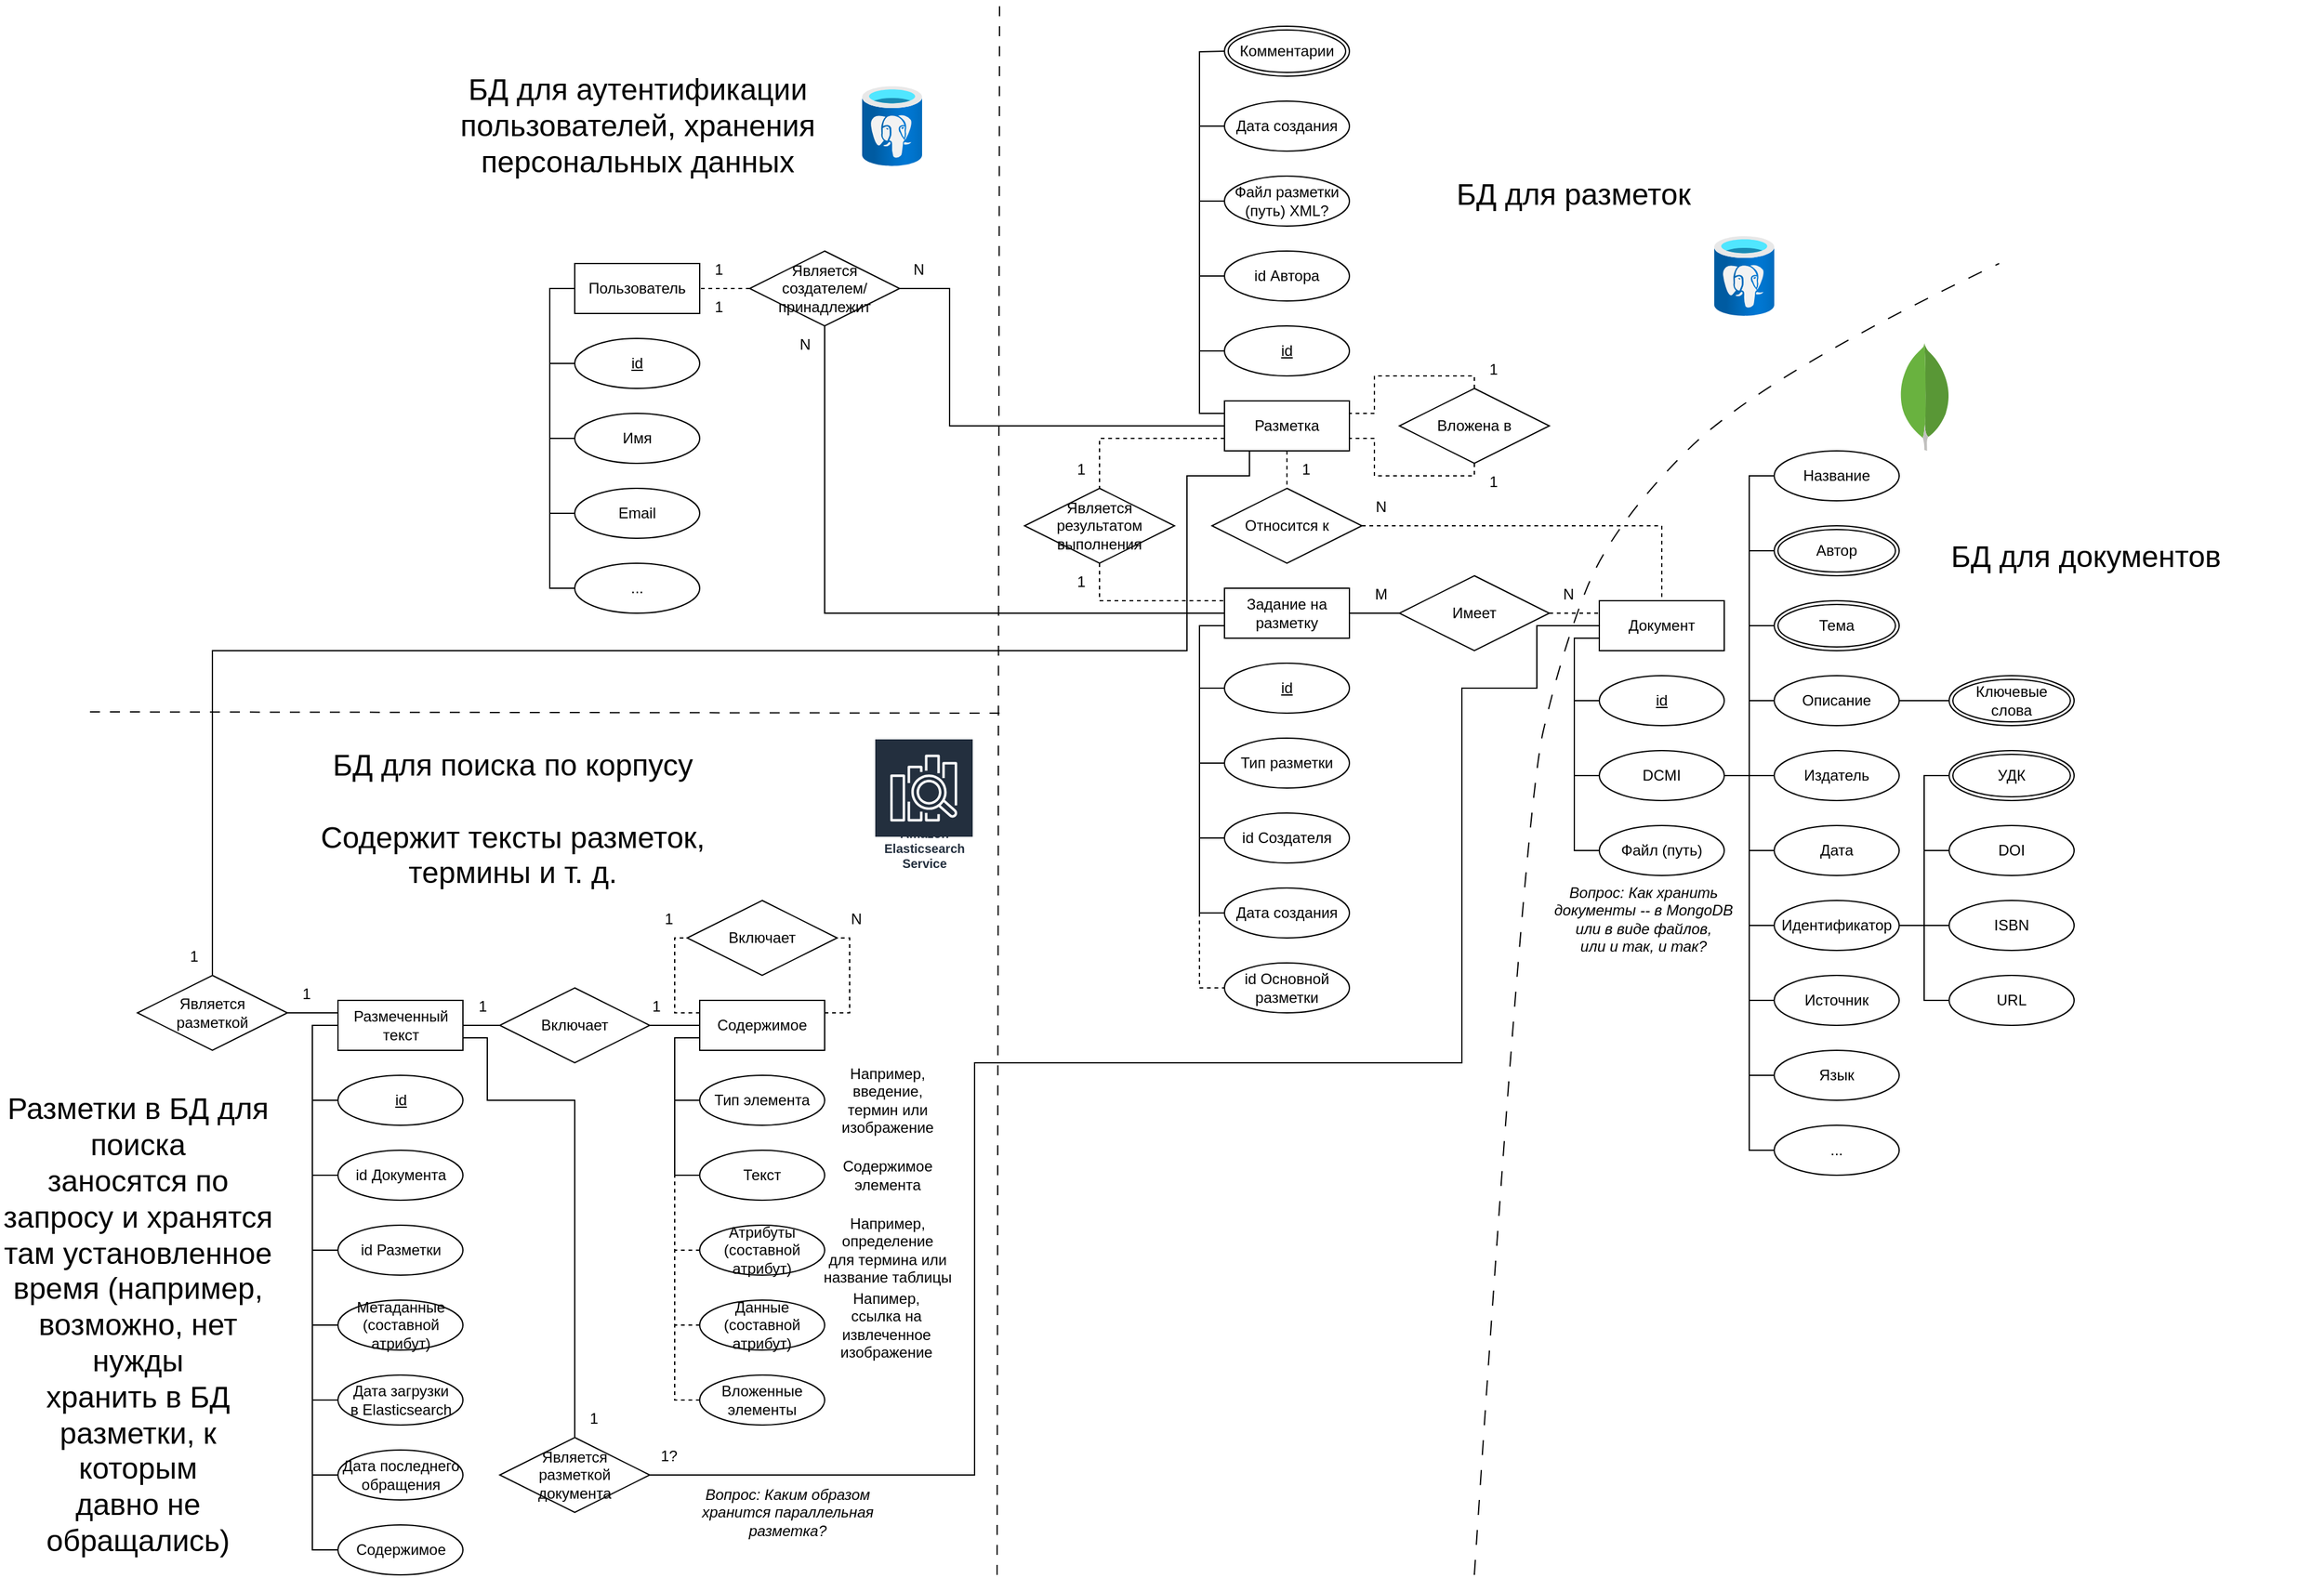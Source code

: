 <mxfile version="22.0.3" type="device">
  <diagram name="Page-1" id="DveqrsWO58GTiLtc1P1X">
    <mxGraphModel dx="3775" dy="1795" grid="1" gridSize="10" guides="1" tooltips="1" connect="1" arrows="1" fold="1" page="0" pageScale="1" pageWidth="850" pageHeight="1100" math="0" shadow="0">
      <root>
        <mxCell id="0" />
        <mxCell id="1" parent="0" />
        <mxCell id="zG4phJxHagGDxbHv9BeA-26" style="edgeStyle=orthogonalEdgeStyle;rounded=0;orthogonalLoop=1;jettySize=auto;html=1;endArrow=none;endFill=0;" edge="1" parent="1" source="zG4phJxHagGDxbHv9BeA-1" target="zG4phJxHagGDxbHv9BeA-50">
          <mxGeometry relative="1" as="geometry">
            <Array as="points">
              <mxPoint x="300" y="460" />
              <mxPoint x="300" y="630" />
            </Array>
          </mxGeometry>
        </mxCell>
        <mxCell id="zG4phJxHagGDxbHv9BeA-1" value="Документ" style="whiteSpace=wrap;html=1;align=center;" vertex="1" parent="1">
          <mxGeometry x="320" y="430" width="100" height="40" as="geometry" />
        </mxCell>
        <mxCell id="zG4phJxHagGDxbHv9BeA-28" style="edgeStyle=orthogonalEdgeStyle;rounded=0;orthogonalLoop=1;jettySize=auto;html=1;endArrow=none;endFill=0;" edge="1" parent="1" source="zG4phJxHagGDxbHv9BeA-4" target="zG4phJxHagGDxbHv9BeA-5">
          <mxGeometry relative="1" as="geometry">
            <Array as="points">
              <mxPoint x="440" y="570" />
              <mxPoint x="440" y="330" />
            </Array>
          </mxGeometry>
        </mxCell>
        <mxCell id="zG4phJxHagGDxbHv9BeA-29" style="edgeStyle=orthogonalEdgeStyle;rounded=0;orthogonalLoop=1;jettySize=auto;html=1;endArrow=none;endFill=0;" edge="1" parent="1" source="zG4phJxHagGDxbHv9BeA-4" target="zG4phJxHagGDxbHv9BeA-23">
          <mxGeometry relative="1" as="geometry">
            <Array as="points">
              <mxPoint x="440" y="570" />
              <mxPoint x="440" y="870" />
            </Array>
          </mxGeometry>
        </mxCell>
        <mxCell id="zG4phJxHagGDxbHv9BeA-51" style="edgeStyle=orthogonalEdgeStyle;rounded=0;orthogonalLoop=1;jettySize=auto;html=1;endArrow=none;endFill=0;" edge="1" parent="1" source="zG4phJxHagGDxbHv9BeA-4">
          <mxGeometry relative="1" as="geometry">
            <mxPoint x="300" y="570" as="targetPoint" />
          </mxGeometry>
        </mxCell>
        <mxCell id="zG4phJxHagGDxbHv9BeA-4" value="DCMI" style="ellipse;whiteSpace=wrap;html=1;align=center;" vertex="1" parent="1">
          <mxGeometry x="320" y="550" width="100" height="40" as="geometry" />
        </mxCell>
        <mxCell id="zG4phJxHagGDxbHv9BeA-5" value="Название" style="ellipse;whiteSpace=wrap;html=1;align=center;" vertex="1" parent="1">
          <mxGeometry x="460" y="310" width="100" height="40" as="geometry" />
        </mxCell>
        <mxCell id="zG4phJxHagGDxbHv9BeA-27" style="edgeStyle=orthogonalEdgeStyle;rounded=0;orthogonalLoop=1;jettySize=auto;html=1;endArrow=none;endFill=0;" edge="1" parent="1" source="zG4phJxHagGDxbHv9BeA-7">
          <mxGeometry relative="1" as="geometry">
            <mxPoint x="300" y="510" as="targetPoint" />
          </mxGeometry>
        </mxCell>
        <mxCell id="zG4phJxHagGDxbHv9BeA-7" value="id" style="ellipse;whiteSpace=wrap;html=1;align=center;fontStyle=4;" vertex="1" parent="1">
          <mxGeometry x="320" y="490" width="100" height="40" as="geometry" />
        </mxCell>
        <mxCell id="zG4phJxHagGDxbHv9BeA-32" style="edgeStyle=orthogonalEdgeStyle;rounded=0;orthogonalLoop=1;jettySize=auto;html=1;endArrow=none;endFill=0;" edge="1" parent="1" source="zG4phJxHagGDxbHv9BeA-9">
          <mxGeometry relative="1" as="geometry">
            <mxPoint x="440" y="510" as="targetPoint" />
          </mxGeometry>
        </mxCell>
        <mxCell id="zG4phJxHagGDxbHv9BeA-48" style="edgeStyle=orthogonalEdgeStyle;rounded=0;orthogonalLoop=1;jettySize=auto;html=1;endArrow=none;endFill=0;" edge="1" parent="1" source="zG4phJxHagGDxbHv9BeA-9" target="zG4phJxHagGDxbHv9BeA-43">
          <mxGeometry relative="1" as="geometry" />
        </mxCell>
        <mxCell id="zG4phJxHagGDxbHv9BeA-9" value="Описание" style="ellipse;whiteSpace=wrap;html=1;align=center;" vertex="1" parent="1">
          <mxGeometry x="460" y="490" width="100" height="40" as="geometry" />
        </mxCell>
        <mxCell id="zG4phJxHagGDxbHv9BeA-33" style="edgeStyle=orthogonalEdgeStyle;rounded=0;orthogonalLoop=1;jettySize=auto;html=1;endArrow=none;endFill=0;" edge="1" parent="1" source="zG4phJxHagGDxbHv9BeA-10">
          <mxGeometry relative="1" as="geometry">
            <mxPoint x="440" y="570" as="targetPoint" />
          </mxGeometry>
        </mxCell>
        <mxCell id="zG4phJxHagGDxbHv9BeA-10" value="Издатель" style="ellipse;whiteSpace=wrap;html=1;align=center;" vertex="1" parent="1">
          <mxGeometry x="460" y="550" width="100" height="40" as="geometry" />
        </mxCell>
        <mxCell id="zG4phJxHagGDxbHv9BeA-34" style="edgeStyle=orthogonalEdgeStyle;rounded=0;orthogonalLoop=1;jettySize=auto;html=1;endArrow=none;endFill=0;" edge="1" parent="1" source="zG4phJxHagGDxbHv9BeA-11">
          <mxGeometry relative="1" as="geometry">
            <mxPoint x="440" y="630" as="targetPoint" />
          </mxGeometry>
        </mxCell>
        <mxCell id="zG4phJxHagGDxbHv9BeA-11" value="Дата" style="ellipse;whiteSpace=wrap;html=1;align=center;" vertex="1" parent="1">
          <mxGeometry x="460" y="610" width="100" height="40" as="geometry" />
        </mxCell>
        <mxCell id="zG4phJxHagGDxbHv9BeA-30" style="edgeStyle=orthogonalEdgeStyle;rounded=0;orthogonalLoop=1;jettySize=auto;html=1;endArrow=none;endFill=0;" edge="1" parent="1" source="zG4phJxHagGDxbHv9BeA-13">
          <mxGeometry relative="1" as="geometry">
            <mxPoint x="440" y="390" as="targetPoint" />
          </mxGeometry>
        </mxCell>
        <mxCell id="zG4phJxHagGDxbHv9BeA-13" value="Автор" style="ellipse;shape=doubleEllipse;margin=3;whiteSpace=wrap;html=1;align=center;" vertex="1" parent="1">
          <mxGeometry x="460" y="370" width="100" height="40" as="geometry" />
        </mxCell>
        <mxCell id="zG4phJxHagGDxbHv9BeA-35" style="edgeStyle=orthogonalEdgeStyle;rounded=0;orthogonalLoop=1;jettySize=auto;html=1;endArrow=none;endFill=0;" edge="1" parent="1">
          <mxGeometry relative="1" as="geometry">
            <mxPoint x="440" y="690" as="targetPoint" />
            <mxPoint x="460.0" y="690.034" as="sourcePoint" />
          </mxGeometry>
        </mxCell>
        <mxCell id="zG4phJxHagGDxbHv9BeA-38" style="edgeStyle=orthogonalEdgeStyle;rounded=0;orthogonalLoop=1;jettySize=auto;html=1;endArrow=none;endFill=0;" edge="1" parent="1" target="zG4phJxHagGDxbHv9BeA-42">
          <mxGeometry relative="1" as="geometry">
            <mxPoint x="560.0" y="690.034" as="sourcePoint" />
            <Array as="points">
              <mxPoint x="580" y="690" />
              <mxPoint x="580" y="570" />
            </Array>
          </mxGeometry>
        </mxCell>
        <mxCell id="zG4phJxHagGDxbHv9BeA-39" style="edgeStyle=orthogonalEdgeStyle;rounded=0;orthogonalLoop=1;jettySize=auto;html=1;endArrow=none;endFill=0;" edge="1" parent="1" target="zG4phJxHagGDxbHv9BeA-18">
          <mxGeometry relative="1" as="geometry">
            <mxPoint x="560.0" y="690.034" as="sourcePoint" />
            <Array as="points">
              <mxPoint x="580" y="690" />
              <mxPoint x="580" y="750" />
            </Array>
          </mxGeometry>
        </mxCell>
        <mxCell id="zG4phJxHagGDxbHv9BeA-47" style="edgeStyle=orthogonalEdgeStyle;rounded=0;orthogonalLoop=1;jettySize=auto;html=1;endArrow=none;endFill=0;" edge="1" parent="1" source="zG4phJxHagGDxbHv9BeA-16">
          <mxGeometry relative="1" as="geometry">
            <mxPoint x="580" y="630" as="targetPoint" />
          </mxGeometry>
        </mxCell>
        <mxCell id="zG4phJxHagGDxbHv9BeA-16" value="DOI" style="ellipse;whiteSpace=wrap;html=1;align=center;" vertex="1" parent="1">
          <mxGeometry x="600" y="610" width="100" height="40" as="geometry" />
        </mxCell>
        <mxCell id="zG4phJxHagGDxbHv9BeA-40" style="edgeStyle=orthogonalEdgeStyle;rounded=0;orthogonalLoop=1;jettySize=auto;html=1;endArrow=none;endFill=0;" edge="1" parent="1" source="zG4phJxHagGDxbHv9BeA-17">
          <mxGeometry relative="1" as="geometry">
            <mxPoint x="580" y="690" as="targetPoint" />
          </mxGeometry>
        </mxCell>
        <mxCell id="zG4phJxHagGDxbHv9BeA-17" value="ISBN" style="ellipse;whiteSpace=wrap;html=1;align=center;" vertex="1" parent="1">
          <mxGeometry x="600" y="670" width="100" height="40" as="geometry" />
        </mxCell>
        <mxCell id="zG4phJxHagGDxbHv9BeA-18" value="URL" style="ellipse;whiteSpace=wrap;html=1;align=center;" vertex="1" parent="1">
          <mxGeometry x="600" y="730" width="100" height="40" as="geometry" />
        </mxCell>
        <mxCell id="zG4phJxHagGDxbHv9BeA-36" style="edgeStyle=orthogonalEdgeStyle;rounded=0;orthogonalLoop=1;jettySize=auto;html=1;endArrow=none;endFill=0;" edge="1" parent="1" source="zG4phJxHagGDxbHv9BeA-19">
          <mxGeometry relative="1" as="geometry">
            <mxPoint x="440" y="750" as="targetPoint" />
          </mxGeometry>
        </mxCell>
        <mxCell id="zG4phJxHagGDxbHv9BeA-19" value="Источник" style="ellipse;whiteSpace=wrap;html=1;align=center;" vertex="1" parent="1">
          <mxGeometry x="460" y="730" width="100" height="40" as="geometry" />
        </mxCell>
        <mxCell id="zG4phJxHagGDxbHv9BeA-37" style="edgeStyle=orthogonalEdgeStyle;rounded=0;orthogonalLoop=1;jettySize=auto;html=1;endArrow=none;endFill=0;" edge="1" parent="1" source="zG4phJxHagGDxbHv9BeA-20">
          <mxGeometry relative="1" as="geometry">
            <mxPoint x="440" y="810" as="targetPoint" />
          </mxGeometry>
        </mxCell>
        <mxCell id="zG4phJxHagGDxbHv9BeA-20" value="Язык" style="ellipse;whiteSpace=wrap;html=1;align=center;" vertex="1" parent="1">
          <mxGeometry x="460" y="790" width="100" height="40" as="geometry" />
        </mxCell>
        <mxCell id="zG4phJxHagGDxbHv9BeA-31" style="edgeStyle=orthogonalEdgeStyle;rounded=0;orthogonalLoop=1;jettySize=auto;html=1;endArrow=none;endFill=0;" edge="1" parent="1" source="zG4phJxHagGDxbHv9BeA-22">
          <mxGeometry relative="1" as="geometry">
            <mxPoint x="440" y="450" as="targetPoint" />
          </mxGeometry>
        </mxCell>
        <mxCell id="zG4phJxHagGDxbHv9BeA-22" value="Тема" style="ellipse;shape=doubleEllipse;margin=3;whiteSpace=wrap;html=1;align=center;" vertex="1" parent="1">
          <mxGeometry x="460" y="430" width="100" height="40" as="geometry" />
        </mxCell>
        <mxCell id="zG4phJxHagGDxbHv9BeA-23" value="..." style="ellipse;whiteSpace=wrap;html=1;align=center;" vertex="1" parent="1">
          <mxGeometry x="460" y="850" width="100" height="40" as="geometry" />
        </mxCell>
        <mxCell id="zG4phJxHagGDxbHv9BeA-42" value="УДК" style="ellipse;shape=doubleEllipse;margin=3;whiteSpace=wrap;html=1;align=center;" vertex="1" parent="1">
          <mxGeometry x="600" y="550" width="100" height="40" as="geometry" />
        </mxCell>
        <mxCell id="zG4phJxHagGDxbHv9BeA-43" value="Ключевые&lt;br&gt;слова" style="ellipse;shape=doubleEllipse;margin=3;whiteSpace=wrap;html=1;align=center;" vertex="1" parent="1">
          <mxGeometry x="600" y="490" width="100" height="40" as="geometry" />
        </mxCell>
        <mxCell id="zG4phJxHagGDxbHv9BeA-49" value="Идентификатор" style="ellipse;whiteSpace=wrap;html=1;align=center;" vertex="1" parent="1">
          <mxGeometry x="460" y="670" width="100" height="40" as="geometry" />
        </mxCell>
        <mxCell id="zG4phJxHagGDxbHv9BeA-50" value="Файл (путь)" style="ellipse;whiteSpace=wrap;html=1;align=center;" vertex="1" parent="1">
          <mxGeometry x="320" y="610" width="100" height="40" as="geometry" />
        </mxCell>
        <mxCell id="zG4phJxHagGDxbHv9BeA-60" style="edgeStyle=orthogonalEdgeStyle;rounded=0;orthogonalLoop=1;jettySize=auto;html=1;endArrow=none;endFill=0;dashed=1;" edge="1" parent="1" target="zG4phJxHagGDxbHv9BeA-66">
          <mxGeometry relative="1" as="geometry">
            <mxPoint x="-10" y="520" as="targetPoint" />
            <mxPoint y="680" as="sourcePoint" />
            <Array as="points">
              <mxPoint y="740" />
            </Array>
          </mxGeometry>
        </mxCell>
        <mxCell id="zG4phJxHagGDxbHv9BeA-112" style="edgeStyle=orthogonalEdgeStyle;rounded=0;orthogonalLoop=1;jettySize=auto;html=1;endArrow=none;endFill=0;" edge="1" parent="1" source="zG4phJxHagGDxbHv9BeA-52" target="zG4phJxHagGDxbHv9BeA-110">
          <mxGeometry relative="1" as="geometry" />
        </mxCell>
        <mxCell id="zG4phJxHagGDxbHv9BeA-52" value="Задание на&lt;br&gt;разметку" style="whiteSpace=wrap;html=1;align=center;" vertex="1" parent="1">
          <mxGeometry x="20" y="420" width="100" height="40" as="geometry" />
        </mxCell>
        <mxCell id="zG4phJxHagGDxbHv9BeA-63" style="edgeStyle=orthogonalEdgeStyle;rounded=0;orthogonalLoop=1;jettySize=auto;html=1;endArrow=none;endFill=0;" edge="1" parent="1" source="zG4phJxHagGDxbHv9BeA-53">
          <mxGeometry relative="1" as="geometry">
            <mxPoint y="500" as="targetPoint" />
          </mxGeometry>
        </mxCell>
        <mxCell id="zG4phJxHagGDxbHv9BeA-53" value="id" style="ellipse;whiteSpace=wrap;html=1;align=center;fontStyle=4;" vertex="1" parent="1">
          <mxGeometry x="20" y="480" width="100" height="40" as="geometry" />
        </mxCell>
        <mxCell id="zG4phJxHagGDxbHv9BeA-62" style="edgeStyle=orthogonalEdgeStyle;rounded=0;orthogonalLoop=1;jettySize=auto;html=1;endArrow=none;endFill=0;" edge="1" parent="1" source="zG4phJxHagGDxbHv9BeA-54">
          <mxGeometry relative="1" as="geometry">
            <mxPoint y="560" as="targetPoint" />
          </mxGeometry>
        </mxCell>
        <mxCell id="zG4phJxHagGDxbHv9BeA-54" value="Тип разметки" style="ellipse;whiteSpace=wrap;html=1;align=center;" vertex="1" parent="1">
          <mxGeometry x="20" y="540" width="100" height="40" as="geometry" />
        </mxCell>
        <mxCell id="zG4phJxHagGDxbHv9BeA-58" style="edgeStyle=orthogonalEdgeStyle;rounded=0;orthogonalLoop=1;jettySize=auto;html=1;endArrow=none;endFill=0;" edge="1" parent="1" source="zG4phJxHagGDxbHv9BeA-55" target="zG4phJxHagGDxbHv9BeA-52">
          <mxGeometry relative="1" as="geometry" />
        </mxCell>
        <mxCell id="zG4phJxHagGDxbHv9BeA-59" style="edgeStyle=orthogonalEdgeStyle;rounded=0;orthogonalLoop=1;jettySize=auto;html=1;endArrow=none;endFill=0;dashed=1;" edge="1" parent="1" source="zG4phJxHagGDxbHv9BeA-55" target="zG4phJxHagGDxbHv9BeA-1">
          <mxGeometry relative="1" as="geometry">
            <Array as="points">
              <mxPoint x="290" y="440" />
              <mxPoint x="290" y="440" />
            </Array>
          </mxGeometry>
        </mxCell>
        <mxCell id="zG4phJxHagGDxbHv9BeA-55" value="Имеет" style="shape=rhombus;perimeter=rhombusPerimeter;whiteSpace=wrap;html=1;align=center;" vertex="1" parent="1">
          <mxGeometry x="160" y="410" width="120" height="60" as="geometry" />
        </mxCell>
        <mxCell id="zG4phJxHagGDxbHv9BeA-72" style="edgeStyle=orthogonalEdgeStyle;rounded=0;orthogonalLoop=1;jettySize=auto;html=1;endArrow=none;endFill=0;entryX=0;entryY=0.75;entryDx=0;entryDy=0;" edge="1" parent="1" source="zG4phJxHagGDxbHv9BeA-56" target="zG4phJxHagGDxbHv9BeA-52">
          <mxGeometry relative="1" as="geometry">
            <mxPoint y="680" as="targetPoint" />
            <Array as="points">
              <mxPoint y="680" />
              <mxPoint y="450" />
            </Array>
          </mxGeometry>
        </mxCell>
        <mxCell id="zG4phJxHagGDxbHv9BeA-56" value="Дата создания" style="ellipse;whiteSpace=wrap;html=1;align=center;" vertex="1" parent="1">
          <mxGeometry x="20" y="660" width="100" height="40" as="geometry" />
        </mxCell>
        <mxCell id="zG4phJxHagGDxbHv9BeA-61" style="edgeStyle=orthogonalEdgeStyle;rounded=0;orthogonalLoop=1;jettySize=auto;html=1;endArrow=none;endFill=0;" edge="1" parent="1" source="zG4phJxHagGDxbHv9BeA-57">
          <mxGeometry relative="1" as="geometry">
            <mxPoint y="620" as="targetPoint" />
          </mxGeometry>
        </mxCell>
        <mxCell id="zG4phJxHagGDxbHv9BeA-57" value="id Создателя" style="ellipse;whiteSpace=wrap;html=1;align=center;" vertex="1" parent="1">
          <mxGeometry x="20" y="600" width="100" height="40" as="geometry" />
        </mxCell>
        <mxCell id="zG4phJxHagGDxbHv9BeA-64" value="M" style="text;html=1;align=center;verticalAlign=middle;resizable=0;points=[];autosize=1;strokeColor=none;fillColor=none;" vertex="1" parent="1">
          <mxGeometry x="130" y="410" width="30" height="30" as="geometry" />
        </mxCell>
        <mxCell id="zG4phJxHagGDxbHv9BeA-65" value="N" style="text;html=1;align=center;verticalAlign=middle;resizable=0;points=[];autosize=1;strokeColor=none;fillColor=none;" vertex="1" parent="1">
          <mxGeometry x="280" y="410" width="30" height="30" as="geometry" />
        </mxCell>
        <mxCell id="zG4phJxHagGDxbHv9BeA-66" value="id Основной&lt;br&gt;разметки" style="ellipse;whiteSpace=wrap;html=1;align=center;" vertex="1" parent="1">
          <mxGeometry x="20" y="720" width="100" height="40" as="geometry" />
        </mxCell>
        <mxCell id="zG4phJxHagGDxbHv9BeA-75" style="edgeStyle=orthogonalEdgeStyle;rounded=0;orthogonalLoop=1;jettySize=auto;html=1;endArrow=none;endFill=0;dashed=1;" edge="1" parent="1" source="zG4phJxHagGDxbHv9BeA-67" target="zG4phJxHagGDxbHv9BeA-71">
          <mxGeometry relative="1" as="geometry">
            <Array as="points">
              <mxPoint x="-80" y="300" />
            </Array>
          </mxGeometry>
        </mxCell>
        <mxCell id="zG4phJxHagGDxbHv9BeA-77" style="edgeStyle=orthogonalEdgeStyle;rounded=0;orthogonalLoop=1;jettySize=auto;html=1;endArrow=none;endFill=0;dashed=1;" edge="1" parent="1" source="zG4phJxHagGDxbHv9BeA-67" target="zG4phJxHagGDxbHv9BeA-70">
          <mxGeometry relative="1" as="geometry">
            <Array as="points">
              <mxPoint x="70" y="330" />
              <mxPoint x="70" y="330" />
            </Array>
          </mxGeometry>
        </mxCell>
        <mxCell id="zG4phJxHagGDxbHv9BeA-81" style="edgeStyle=orthogonalEdgeStyle;rounded=0;orthogonalLoop=1;jettySize=auto;html=1;endArrow=none;endFill=0;" edge="1" parent="1" source="zG4phJxHagGDxbHv9BeA-67" target="zG4phJxHagGDxbHv9BeA-73">
          <mxGeometry relative="1" as="geometry">
            <Array as="points">
              <mxPoint y="280" />
              <mxPoint y="50" />
            </Array>
          </mxGeometry>
        </mxCell>
        <mxCell id="zG4phJxHagGDxbHv9BeA-111" style="edgeStyle=orthogonalEdgeStyle;rounded=0;orthogonalLoop=1;jettySize=auto;html=1;endArrow=none;endFill=0;" edge="1" parent="1" source="zG4phJxHagGDxbHv9BeA-67" target="zG4phJxHagGDxbHv9BeA-110">
          <mxGeometry relative="1" as="geometry">
            <Array as="points">
              <mxPoint x="-200" y="290" />
              <mxPoint x="-200" y="180" />
            </Array>
          </mxGeometry>
        </mxCell>
        <mxCell id="zG4phJxHagGDxbHv9BeA-67" value="Разметка" style="whiteSpace=wrap;html=1;align=center;" vertex="1" parent="1">
          <mxGeometry x="20" y="270" width="100" height="40" as="geometry" />
        </mxCell>
        <mxCell id="zG4phJxHagGDxbHv9BeA-82" style="edgeStyle=orthogonalEdgeStyle;rounded=0;orthogonalLoop=1;jettySize=auto;html=1;endArrow=none;endFill=0;" edge="1" parent="1" source="zG4phJxHagGDxbHv9BeA-68">
          <mxGeometry relative="1" as="geometry">
            <mxPoint y="230" as="targetPoint" />
          </mxGeometry>
        </mxCell>
        <mxCell id="zG4phJxHagGDxbHv9BeA-68" value="id" style="ellipse;whiteSpace=wrap;html=1;align=center;fontStyle=4;" vertex="1" parent="1">
          <mxGeometry x="20" y="210" width="100" height="40" as="geometry" />
        </mxCell>
        <mxCell id="zG4phJxHagGDxbHv9BeA-83" style="edgeStyle=orthogonalEdgeStyle;rounded=0;orthogonalLoop=1;jettySize=auto;html=1;endArrow=none;endFill=0;" edge="1" parent="1" source="zG4phJxHagGDxbHv9BeA-69">
          <mxGeometry relative="1" as="geometry">
            <mxPoint y="170" as="targetPoint" />
          </mxGeometry>
        </mxCell>
        <mxCell id="zG4phJxHagGDxbHv9BeA-69" value="id Автора" style="ellipse;whiteSpace=wrap;html=1;align=center;" vertex="1" parent="1">
          <mxGeometry x="20" y="150" width="100" height="40" as="geometry" />
        </mxCell>
        <mxCell id="zG4phJxHagGDxbHv9BeA-78" style="edgeStyle=orthogonalEdgeStyle;rounded=0;orthogonalLoop=1;jettySize=auto;html=1;endArrow=none;endFill=0;dashed=1;" edge="1" parent="1" source="zG4phJxHagGDxbHv9BeA-70" target="zG4phJxHagGDxbHv9BeA-1">
          <mxGeometry relative="1" as="geometry" />
        </mxCell>
        <mxCell id="zG4phJxHagGDxbHv9BeA-70" value="Относится к" style="shape=rhombus;perimeter=rhombusPerimeter;whiteSpace=wrap;html=1;align=center;" vertex="1" parent="1">
          <mxGeometry x="10" y="340" width="120" height="60" as="geometry" />
        </mxCell>
        <mxCell id="zG4phJxHagGDxbHv9BeA-76" style="edgeStyle=orthogonalEdgeStyle;rounded=0;orthogonalLoop=1;jettySize=auto;html=1;endArrow=none;endFill=0;dashed=1;" edge="1" parent="1" source="zG4phJxHagGDxbHv9BeA-71" target="zG4phJxHagGDxbHv9BeA-52">
          <mxGeometry relative="1" as="geometry">
            <Array as="points">
              <mxPoint x="-80" y="430" />
            </Array>
          </mxGeometry>
        </mxCell>
        <mxCell id="zG4phJxHagGDxbHv9BeA-71" value="Является результатом&lt;br&gt;выполнения" style="shape=rhombus;perimeter=rhombusPerimeter;whiteSpace=wrap;html=1;align=center;" vertex="1" parent="1">
          <mxGeometry x="-140" y="340" width="120" height="60" as="geometry" />
        </mxCell>
        <mxCell id="zG4phJxHagGDxbHv9BeA-73" value="Дата создания" style="ellipse;whiteSpace=wrap;html=1;align=center;" vertex="1" parent="1">
          <mxGeometry x="20" y="30" width="100" height="40" as="geometry" />
        </mxCell>
        <mxCell id="zG4phJxHagGDxbHv9BeA-79" style="edgeStyle=orthogonalEdgeStyle;rounded=0;orthogonalLoop=1;jettySize=auto;html=1;endArrow=none;endFill=0;dashed=1;" edge="1" parent="1" source="zG4phJxHagGDxbHv9BeA-74" target="zG4phJxHagGDxbHv9BeA-67">
          <mxGeometry relative="1" as="geometry">
            <Array as="points">
              <mxPoint x="220" y="330" />
              <mxPoint x="140" y="330" />
              <mxPoint x="140" y="300" />
            </Array>
          </mxGeometry>
        </mxCell>
        <mxCell id="zG4phJxHagGDxbHv9BeA-80" style="edgeStyle=orthogonalEdgeStyle;rounded=0;orthogonalLoop=1;jettySize=auto;html=1;endArrow=none;endFill=0;dashed=1;" edge="1" parent="1" source="zG4phJxHagGDxbHv9BeA-74" target="zG4phJxHagGDxbHv9BeA-67">
          <mxGeometry relative="1" as="geometry">
            <Array as="points">
              <mxPoint x="220" y="250" />
              <mxPoint x="140" y="250" />
              <mxPoint x="140" y="280" />
            </Array>
          </mxGeometry>
        </mxCell>
        <mxCell id="zG4phJxHagGDxbHv9BeA-74" value="Вложена в" style="shape=rhombus;perimeter=rhombusPerimeter;whiteSpace=wrap;html=1;align=center;" vertex="1" parent="1">
          <mxGeometry x="160" y="260" width="120" height="60" as="geometry" />
        </mxCell>
        <mxCell id="zG4phJxHagGDxbHv9BeA-85" style="edgeStyle=orthogonalEdgeStyle;rounded=0;orthogonalLoop=1;jettySize=auto;html=1;endArrow=none;endFill=0;" edge="1" parent="1" source="zG4phJxHagGDxbHv9BeA-84">
          <mxGeometry relative="1" as="geometry">
            <mxPoint y="110" as="targetPoint" />
          </mxGeometry>
        </mxCell>
        <mxCell id="zG4phJxHagGDxbHv9BeA-84" value="Файл разметки (путь) XML?" style="ellipse;whiteSpace=wrap;html=1;align=center;" vertex="1" parent="1">
          <mxGeometry x="20" y="90" width="100" height="40" as="geometry" />
        </mxCell>
        <mxCell id="zG4phJxHagGDxbHv9BeA-86" value="1" style="text;html=1;align=center;verticalAlign=middle;resizable=0;points=[];autosize=1;strokeColor=none;fillColor=none;" vertex="1" parent="1">
          <mxGeometry x="70" y="310" width="30" height="30" as="geometry" />
        </mxCell>
        <mxCell id="zG4phJxHagGDxbHv9BeA-87" value="N" style="text;html=1;align=center;verticalAlign=middle;resizable=0;points=[];autosize=1;strokeColor=none;fillColor=none;" vertex="1" parent="1">
          <mxGeometry x="130" y="340" width="30" height="30" as="geometry" />
        </mxCell>
        <mxCell id="zG4phJxHagGDxbHv9BeA-88" value="1" style="text;html=1;align=center;verticalAlign=middle;resizable=0;points=[];autosize=1;strokeColor=none;fillColor=none;" vertex="1" parent="1">
          <mxGeometry x="-110" y="310" width="30" height="30" as="geometry" />
        </mxCell>
        <mxCell id="zG4phJxHagGDxbHv9BeA-89" value="1" style="text;html=1;align=center;verticalAlign=middle;resizable=0;points=[];autosize=1;strokeColor=none;fillColor=none;" vertex="1" parent="1">
          <mxGeometry x="-110" y="400" width="30" height="30" as="geometry" />
        </mxCell>
        <mxCell id="zG4phJxHagGDxbHv9BeA-91" value="1" style="text;html=1;align=center;verticalAlign=middle;resizable=0;points=[];autosize=1;strokeColor=none;fillColor=none;" vertex="1" parent="1">
          <mxGeometry x="220" y="230" width="30" height="30" as="geometry" />
        </mxCell>
        <mxCell id="zG4phJxHagGDxbHv9BeA-92" value="1" style="text;html=1;align=center;verticalAlign=middle;resizable=0;points=[];autosize=1;strokeColor=none;fillColor=none;" vertex="1" parent="1">
          <mxGeometry x="220" y="320" width="30" height="30" as="geometry" />
        </mxCell>
        <mxCell id="zG4phJxHagGDxbHv9BeA-94" style="edgeStyle=orthogonalEdgeStyle;rounded=0;orthogonalLoop=1;jettySize=auto;html=1;endArrow=none;endFill=0;" edge="1" parent="1">
          <mxGeometry relative="1" as="geometry">
            <mxPoint y="50" as="targetPoint" />
            <mxPoint x="20.0" y="-10.0" as="sourcePoint" />
          </mxGeometry>
        </mxCell>
        <mxCell id="zG4phJxHagGDxbHv9BeA-95" value="Комментарии" style="ellipse;shape=doubleEllipse;margin=3;whiteSpace=wrap;html=1;align=center;" vertex="1" parent="1">
          <mxGeometry x="20" y="-30" width="100" height="40" as="geometry" />
        </mxCell>
        <mxCell id="zG4phJxHagGDxbHv9BeA-96" value="" style="curved=1;endArrow=none;html=1;rounded=0;endFill=0;dashed=1;dashPattern=12 12;" edge="1" parent="1">
          <mxGeometry width="50" height="50" relative="1" as="geometry">
            <mxPoint x="220" y="1210" as="sourcePoint" />
            <mxPoint x="640" y="160" as="targetPoint" />
            <Array as="points">
              <mxPoint x="260" y="600" />
              <mxPoint x="290" y="470" />
              <mxPoint x="330" y="370" />
              <mxPoint x="450" y="250" />
            </Array>
          </mxGeometry>
        </mxCell>
        <mxCell id="zG4phJxHagGDxbHv9BeA-98" value="" style="dashed=0;outlineConnect=0;html=1;align=center;labelPosition=center;verticalLabelPosition=bottom;verticalAlign=top;shape=mxgraph.weblogos.mongodb" vertex="1" parent="1">
          <mxGeometry x="560" y="223.8" width="41.2" height="86.2" as="geometry" />
        </mxCell>
        <mxCell id="zG4phJxHagGDxbHv9BeA-100" value="" style="image;aspect=fixed;html=1;points=[];align=center;fontSize=12;image=img/lib/azure2/databases/Azure_Database_PostgreSQL_Server.svg;" vertex="1" parent="1">
          <mxGeometry x="412" y="138" width="48" height="64" as="geometry" />
        </mxCell>
        <mxCell id="zG4phJxHagGDxbHv9BeA-105" style="edgeStyle=orthogonalEdgeStyle;rounded=0;orthogonalLoop=1;jettySize=auto;html=1;endArrow=none;endFill=0;" edge="1" parent="1" source="zG4phJxHagGDxbHv9BeA-101" target="zG4phJxHagGDxbHv9BeA-119">
          <mxGeometry relative="1" as="geometry">
            <Array as="points">
              <mxPoint x="-520" y="180" />
              <mxPoint x="-520" y="420" />
            </Array>
          </mxGeometry>
        </mxCell>
        <mxCell id="zG4phJxHagGDxbHv9BeA-101" value="Пользователь" style="whiteSpace=wrap;html=1;align=center;" vertex="1" parent="1">
          <mxGeometry x="-500" y="160" width="100" height="40" as="geometry" />
        </mxCell>
        <mxCell id="zG4phJxHagGDxbHv9BeA-107" style="edgeStyle=orthogonalEdgeStyle;rounded=0;orthogonalLoop=1;jettySize=auto;html=1;endArrow=none;endFill=0;" edge="1" parent="1" source="zG4phJxHagGDxbHv9BeA-102">
          <mxGeometry relative="1" as="geometry">
            <mxPoint x="-520" y="240" as="targetPoint" />
          </mxGeometry>
        </mxCell>
        <mxCell id="zG4phJxHagGDxbHv9BeA-102" value="id" style="ellipse;whiteSpace=wrap;html=1;align=center;fontStyle=4;" vertex="1" parent="1">
          <mxGeometry x="-500" y="220" width="100" height="40" as="geometry" />
        </mxCell>
        <mxCell id="zG4phJxHagGDxbHv9BeA-106" style="edgeStyle=orthogonalEdgeStyle;rounded=0;orthogonalLoop=1;jettySize=auto;html=1;endArrow=none;endFill=0;" edge="1" parent="1" source="zG4phJxHagGDxbHv9BeA-103">
          <mxGeometry relative="1" as="geometry">
            <mxPoint x="-520" y="300" as="targetPoint" />
          </mxGeometry>
        </mxCell>
        <mxCell id="zG4phJxHagGDxbHv9BeA-103" value="Имя" style="ellipse;whiteSpace=wrap;html=1;align=center;" vertex="1" parent="1">
          <mxGeometry x="-500" y="280" width="100" height="40" as="geometry" />
        </mxCell>
        <mxCell id="zG4phJxHagGDxbHv9BeA-120" style="edgeStyle=orthogonalEdgeStyle;rounded=0;orthogonalLoop=1;jettySize=auto;html=1;endArrow=none;endFill=0;" edge="1" parent="1" source="zG4phJxHagGDxbHv9BeA-104">
          <mxGeometry relative="1" as="geometry">
            <mxPoint x="-520.0" y="360" as="targetPoint" />
          </mxGeometry>
        </mxCell>
        <mxCell id="zG4phJxHagGDxbHv9BeA-104" value="Email" style="ellipse;whiteSpace=wrap;html=1;align=center;" vertex="1" parent="1">
          <mxGeometry x="-500" y="340" width="100" height="40" as="geometry" />
        </mxCell>
        <mxCell id="zG4phJxHagGDxbHv9BeA-108" value="" style="endArrow=none;html=1;rounded=0;dashed=1;dashPattern=8 8;" edge="1" parent="1">
          <mxGeometry width="50" height="50" relative="1" as="geometry">
            <mxPoint x="-162" y="1210" as="sourcePoint" />
            <mxPoint x="-160" y="-50" as="targetPoint" />
          </mxGeometry>
        </mxCell>
        <mxCell id="zG4phJxHagGDxbHv9BeA-109" value="" style="image;aspect=fixed;html=1;points=[];align=center;fontSize=12;image=img/lib/azure2/databases/Azure_Database_PostgreSQL_Server.svg;" vertex="1" parent="1">
          <mxGeometry x="-270" y="18" width="48" height="64" as="geometry" />
        </mxCell>
        <mxCell id="zG4phJxHagGDxbHv9BeA-113" style="edgeStyle=orthogonalEdgeStyle;rounded=0;orthogonalLoop=1;jettySize=auto;html=1;endArrow=none;endFill=0;dashed=1;" edge="1" parent="1" source="zG4phJxHagGDxbHv9BeA-110" target="zG4phJxHagGDxbHv9BeA-101">
          <mxGeometry relative="1" as="geometry" />
        </mxCell>
        <mxCell id="zG4phJxHagGDxbHv9BeA-110" value="Является создателем/&lt;br&gt;принадлежит" style="shape=rhombus;perimeter=rhombusPerimeter;whiteSpace=wrap;html=1;align=center;" vertex="1" parent="1">
          <mxGeometry x="-360" y="150" width="120" height="60" as="geometry" />
        </mxCell>
        <mxCell id="zG4phJxHagGDxbHv9BeA-114" value="N" style="text;html=1;align=center;verticalAlign=middle;resizable=0;points=[];autosize=1;strokeColor=none;fillColor=none;" vertex="1" parent="1">
          <mxGeometry x="-240" y="150" width="30" height="30" as="geometry" />
        </mxCell>
        <mxCell id="zG4phJxHagGDxbHv9BeA-115" value="1" style="text;html=1;align=center;verticalAlign=middle;resizable=0;points=[];autosize=1;strokeColor=none;fillColor=none;" vertex="1" parent="1">
          <mxGeometry x="-400" y="150" width="30" height="30" as="geometry" />
        </mxCell>
        <mxCell id="zG4phJxHagGDxbHv9BeA-116" value="1" style="text;html=1;align=center;verticalAlign=middle;resizable=0;points=[];autosize=1;strokeColor=none;fillColor=none;" vertex="1" parent="1">
          <mxGeometry x="-400" y="180" width="30" height="30" as="geometry" />
        </mxCell>
        <mxCell id="zG4phJxHagGDxbHv9BeA-117" value="N" style="text;html=1;align=center;verticalAlign=middle;resizable=0;points=[];autosize=1;strokeColor=none;fillColor=none;" vertex="1" parent="1">
          <mxGeometry x="-331" y="210" width="30" height="30" as="geometry" />
        </mxCell>
        <mxCell id="zG4phJxHagGDxbHv9BeA-119" value="..." style="ellipse;whiteSpace=wrap;html=1;align=center;" vertex="1" parent="1">
          <mxGeometry x="-500" y="400" width="100" height="40" as="geometry" />
        </mxCell>
        <mxCell id="zG4phJxHagGDxbHv9BeA-121" value="" style="endArrow=none;html=1;rounded=0;dashed=1;dashPattern=8 8;" edge="1" parent="1">
          <mxGeometry width="50" height="50" relative="1" as="geometry">
            <mxPoint x="-160" y="520" as="sourcePoint" />
            <mxPoint x="-890" y="519" as="targetPoint" />
          </mxGeometry>
        </mxCell>
        <mxCell id="zG4phJxHagGDxbHv9BeA-123" value="&lt;font style=&quot;font-size: 24px;&quot;&gt;БД для поиска по корпусу&lt;br&gt;&lt;br&gt;Содержит тексты разметок,&lt;br&gt;термины и т. д.&lt;br&gt;&lt;/font&gt;" style="text;html=1;strokeColor=none;fillColor=none;align=center;verticalAlign=middle;whiteSpace=wrap;rounded=0;" vertex="1" parent="1">
          <mxGeometry x="-739" y="590" width="379" height="30" as="geometry" />
        </mxCell>
        <mxCell id="zG4phJxHagGDxbHv9BeA-124" value="&lt;font style=&quot;font-size: 24px;&quot;&gt;БД для аутентификации&lt;br&gt;пользователей, хранения&lt;br&gt;персональных данных&lt;br&gt;&lt;/font&gt;" style="text;html=1;strokeColor=none;fillColor=none;align=center;verticalAlign=middle;whiteSpace=wrap;rounded=0;" vertex="1" parent="1">
          <mxGeometry x="-639.5" y="35" width="379" height="30" as="geometry" />
        </mxCell>
        <mxCell id="zG4phJxHagGDxbHv9BeA-125" value="&lt;font style=&quot;font-size: 24px;&quot;&gt;БД для разметок&lt;br&gt;&lt;/font&gt;" style="text;html=1;strokeColor=none;fillColor=none;align=center;verticalAlign=middle;whiteSpace=wrap;rounded=0;" vertex="1" parent="1">
          <mxGeometry x="110" y="90" width="379" height="30" as="geometry" />
        </mxCell>
        <mxCell id="zG4phJxHagGDxbHv9BeA-126" value="&lt;font style=&quot;font-size: 24px;&quot;&gt;БД для документов&lt;br&gt;&lt;/font&gt;" style="text;html=1;strokeColor=none;fillColor=none;align=center;verticalAlign=middle;whiteSpace=wrap;rounded=0;" vertex="1" parent="1">
          <mxGeometry x="520" y="380" width="379" height="30" as="geometry" />
        </mxCell>
        <mxCell id="zG4phJxHagGDxbHv9BeA-127" value="Amazon Elasticsearch Service" style="sketch=0;outlineConnect=0;fontColor=#232F3E;gradientColor=none;strokeColor=#ffffff;fillColor=#232F3E;dashed=0;verticalLabelPosition=middle;verticalAlign=bottom;align=center;html=1;whiteSpace=wrap;fontSize=10;fontStyle=1;spacing=3;shape=mxgraph.aws4.productIcon;prIcon=mxgraph.aws4.elasticsearch_service;" vertex="1" parent="1">
          <mxGeometry x="-260.5" y="540" width="80" height="110" as="geometry" />
        </mxCell>
        <mxCell id="zG4phJxHagGDxbHv9BeA-150" style="edgeStyle=orthogonalEdgeStyle;rounded=0;orthogonalLoop=1;jettySize=auto;html=1;endArrow=none;endFill=0;" edge="1" parent="1" source="zG4phJxHagGDxbHv9BeA-129" target="zG4phJxHagGDxbHv9BeA-135">
          <mxGeometry relative="1" as="geometry">
            <Array as="points">
              <mxPoint x="-710" y="770" />
              <mxPoint x="-710" y="1190" />
            </Array>
          </mxGeometry>
        </mxCell>
        <mxCell id="zG4phJxHagGDxbHv9BeA-129" value="Размеченный&lt;br&gt;текст" style="whiteSpace=wrap;html=1;align=center;" vertex="1" parent="1">
          <mxGeometry x="-689.5" y="750" width="100" height="40" as="geometry" />
        </mxCell>
        <mxCell id="zG4phJxHagGDxbHv9BeA-158" style="edgeStyle=orthogonalEdgeStyle;rounded=0;orthogonalLoop=1;jettySize=auto;html=1;endArrow=none;endFill=0;" edge="1" parent="1" source="zG4phJxHagGDxbHv9BeA-130">
          <mxGeometry relative="1" as="geometry">
            <mxPoint x="-710" y="890" as="targetPoint" />
          </mxGeometry>
        </mxCell>
        <mxCell id="zG4phJxHagGDxbHv9BeA-130" value="id Документа" style="ellipse;whiteSpace=wrap;html=1;align=center;" vertex="1" parent="1">
          <mxGeometry x="-689.5" y="870" width="100" height="40" as="geometry" />
        </mxCell>
        <mxCell id="zG4phJxHagGDxbHv9BeA-159" style="edgeStyle=orthogonalEdgeStyle;rounded=0;orthogonalLoop=1;jettySize=auto;html=1;endArrow=none;endFill=0;" edge="1" parent="1" source="zG4phJxHagGDxbHv9BeA-131">
          <mxGeometry relative="1" as="geometry">
            <mxPoint x="-710" y="830" as="targetPoint" />
          </mxGeometry>
        </mxCell>
        <mxCell id="zG4phJxHagGDxbHv9BeA-131" value="id" style="ellipse;whiteSpace=wrap;html=1;align=center;fontStyle=4;" vertex="1" parent="1">
          <mxGeometry x="-689.5" y="810" width="100" height="40" as="geometry" />
        </mxCell>
        <mxCell id="zG4phJxHagGDxbHv9BeA-157" style="edgeStyle=orthogonalEdgeStyle;rounded=0;orthogonalLoop=1;jettySize=auto;html=1;endArrow=none;endFill=0;" edge="1" parent="1" source="zG4phJxHagGDxbHv9BeA-132">
          <mxGeometry relative="1" as="geometry">
            <mxPoint x="-710" y="950" as="targetPoint" />
          </mxGeometry>
        </mxCell>
        <mxCell id="zG4phJxHagGDxbHv9BeA-132" value="id Разметки" style="ellipse;whiteSpace=wrap;html=1;align=center;" vertex="1" parent="1">
          <mxGeometry x="-689.5" y="930" width="100" height="40" as="geometry" />
        </mxCell>
        <mxCell id="zG4phJxHagGDxbHv9BeA-156" style="edgeStyle=orthogonalEdgeStyle;rounded=0;orthogonalLoop=1;jettySize=auto;html=1;endArrow=none;endFill=0;" edge="1" parent="1" source="zG4phJxHagGDxbHv9BeA-133">
          <mxGeometry relative="1" as="geometry">
            <mxPoint x="-710" y="1010" as="targetPoint" />
          </mxGeometry>
        </mxCell>
        <mxCell id="zG4phJxHagGDxbHv9BeA-133" value="Метаданные&lt;br&gt;(составной&lt;br&gt;атрибут)" style="ellipse;whiteSpace=wrap;html=1;align=center;" vertex="1" parent="1">
          <mxGeometry x="-689.5" y="990" width="100" height="40" as="geometry" />
        </mxCell>
        <mxCell id="zG4phJxHagGDxbHv9BeA-155" style="edgeStyle=orthogonalEdgeStyle;rounded=0;orthogonalLoop=1;jettySize=auto;html=1;endArrow=none;endFill=0;" edge="1" parent="1" source="zG4phJxHagGDxbHv9BeA-134">
          <mxGeometry relative="1" as="geometry">
            <mxPoint x="-710" y="1070" as="targetPoint" />
          </mxGeometry>
        </mxCell>
        <mxCell id="zG4phJxHagGDxbHv9BeA-134" value="Дата загрузки&lt;br&gt;в Elasticsearch" style="ellipse;whiteSpace=wrap;html=1;align=center;" vertex="1" parent="1">
          <mxGeometry x="-689.5" y="1050" width="100" height="40" as="geometry" />
        </mxCell>
        <mxCell id="zG4phJxHagGDxbHv9BeA-135" value="Содержимое" style="ellipse;whiteSpace=wrap;html=1;align=center;" vertex="1" parent="1">
          <mxGeometry x="-689.5" y="1170" width="100" height="40" as="geometry" />
        </mxCell>
        <mxCell id="zG4phJxHagGDxbHv9BeA-146" style="edgeStyle=orthogonalEdgeStyle;rounded=0;orthogonalLoop=1;jettySize=auto;html=1;endArrow=none;endFill=0;dashed=1;" edge="1" parent="1" source="zG4phJxHagGDxbHv9BeA-136" target="zG4phJxHagGDxbHv9BeA-144">
          <mxGeometry relative="1" as="geometry">
            <Array as="points">
              <mxPoint x="-420" y="760" />
              <mxPoint x="-420" y="700" />
            </Array>
          </mxGeometry>
        </mxCell>
        <mxCell id="zG4phJxHagGDxbHv9BeA-147" style="edgeStyle=orthogonalEdgeStyle;rounded=0;orthogonalLoop=1;jettySize=auto;html=1;entryX=1;entryY=0.5;entryDx=0;entryDy=0;endArrow=none;endFill=0;dashed=1;" edge="1" parent="1" source="zG4phJxHagGDxbHv9BeA-136" target="zG4phJxHagGDxbHv9BeA-144">
          <mxGeometry relative="1" as="geometry">
            <Array as="points">
              <mxPoint x="-280" y="760" />
              <mxPoint x="-280" y="700" />
            </Array>
          </mxGeometry>
        </mxCell>
        <mxCell id="zG4phJxHagGDxbHv9BeA-148" style="edgeStyle=orthogonalEdgeStyle;rounded=0;orthogonalLoop=1;jettySize=auto;html=1;endArrow=none;endFill=0;" edge="1" parent="1" source="zG4phJxHagGDxbHv9BeA-136" target="zG4phJxHagGDxbHv9BeA-145">
          <mxGeometry relative="1" as="geometry">
            <Array as="points">
              <mxPoint x="-420" y="770" />
              <mxPoint x="-420" y="770" />
            </Array>
          </mxGeometry>
        </mxCell>
        <mxCell id="zG4phJxHagGDxbHv9BeA-151" style="edgeStyle=orthogonalEdgeStyle;rounded=0;orthogonalLoop=1;jettySize=auto;html=1;endArrow=none;endFill=0;" edge="1" parent="1" source="zG4phJxHagGDxbHv9BeA-136" target="zG4phJxHagGDxbHv9BeA-138">
          <mxGeometry relative="1" as="geometry">
            <Array as="points">
              <mxPoint x="-420" y="780" />
              <mxPoint x="-420" y="890" />
            </Array>
          </mxGeometry>
        </mxCell>
        <mxCell id="zG4phJxHagGDxbHv9BeA-136" value="Содержимое" style="whiteSpace=wrap;html=1;align=center;" vertex="1" parent="1">
          <mxGeometry x="-400" y="750" width="100" height="40" as="geometry" />
        </mxCell>
        <mxCell id="zG4phJxHagGDxbHv9BeA-152" style="edgeStyle=orthogonalEdgeStyle;rounded=0;orthogonalLoop=1;jettySize=auto;html=1;endArrow=none;endFill=0;" edge="1" parent="1" source="zG4phJxHagGDxbHv9BeA-137">
          <mxGeometry relative="1" as="geometry">
            <mxPoint x="-420" y="830" as="targetPoint" />
          </mxGeometry>
        </mxCell>
        <mxCell id="zG4phJxHagGDxbHv9BeA-137" value="Тип элемента" style="ellipse;whiteSpace=wrap;html=1;align=center;" vertex="1" parent="1">
          <mxGeometry x="-400" y="810" width="100" height="40" as="geometry" />
        </mxCell>
        <mxCell id="zG4phJxHagGDxbHv9BeA-138" value="Текст" style="ellipse;whiteSpace=wrap;html=1;align=center;" vertex="1" parent="1">
          <mxGeometry x="-400" y="870" width="100" height="40" as="geometry" />
        </mxCell>
        <mxCell id="zG4phJxHagGDxbHv9BeA-169" style="edgeStyle=orthogonalEdgeStyle;rounded=0;orthogonalLoop=1;jettySize=auto;html=1;endArrow=none;endFill=0;dashed=1;" edge="1" parent="1" source="zG4phJxHagGDxbHv9BeA-139">
          <mxGeometry relative="1" as="geometry">
            <mxPoint x="-420" y="950" as="targetPoint" />
          </mxGeometry>
        </mxCell>
        <mxCell id="zG4phJxHagGDxbHv9BeA-139" value="Атрибуты&lt;br&gt;(составной&lt;br&gt;атрибут)" style="ellipse;whiteSpace=wrap;html=1;align=center;" vertex="1" parent="1">
          <mxGeometry x="-400" y="930" width="100" height="40" as="geometry" />
        </mxCell>
        <mxCell id="zG4phJxHagGDxbHv9BeA-140" value="Например,&lt;br&gt;введение,&lt;br&gt;термин или&lt;br&gt;изображение" style="text;html=1;align=center;verticalAlign=middle;resizable=0;points=[];autosize=1;strokeColor=none;fillColor=none;" vertex="1" parent="1">
          <mxGeometry x="-300" y="795" width="100" height="70" as="geometry" />
        </mxCell>
        <mxCell id="zG4phJxHagGDxbHv9BeA-141" value="Содержимое&lt;br&gt;элемента" style="text;html=1;align=center;verticalAlign=middle;resizable=0;points=[];autosize=1;strokeColor=none;fillColor=none;" vertex="1" parent="1">
          <mxGeometry x="-300" y="870" width="100" height="40" as="geometry" />
        </mxCell>
        <mxCell id="zG4phJxHagGDxbHv9BeA-142" value="Например,&lt;br&gt;определение&lt;br&gt;для термина или&lt;br&gt;название таблицы" style="text;html=1;align=center;verticalAlign=middle;resizable=0;points=[];autosize=1;strokeColor=none;fillColor=none;" vertex="1" parent="1">
          <mxGeometry x="-315" y="915" width="130" height="70" as="geometry" />
        </mxCell>
        <mxCell id="zG4phJxHagGDxbHv9BeA-168" style="edgeStyle=orthogonalEdgeStyle;rounded=0;orthogonalLoop=1;jettySize=auto;html=1;endArrow=none;endFill=0;dashed=1;" edge="1" parent="1" source="zG4phJxHagGDxbHv9BeA-143">
          <mxGeometry relative="1" as="geometry">
            <mxPoint x="-420" y="890" as="targetPoint" />
          </mxGeometry>
        </mxCell>
        <mxCell id="zG4phJxHagGDxbHv9BeA-143" value="Вложенные&lt;br&gt;элементы" style="ellipse;whiteSpace=wrap;html=1;align=center;" vertex="1" parent="1">
          <mxGeometry x="-400" y="1050" width="100" height="40" as="geometry" />
        </mxCell>
        <mxCell id="zG4phJxHagGDxbHv9BeA-144" value="Включает" style="shape=rhombus;perimeter=rhombusPerimeter;whiteSpace=wrap;html=1;align=center;" vertex="1" parent="1">
          <mxGeometry x="-410" y="670" width="120" height="60" as="geometry" />
        </mxCell>
        <mxCell id="zG4phJxHagGDxbHv9BeA-149" style="edgeStyle=orthogonalEdgeStyle;rounded=0;orthogonalLoop=1;jettySize=auto;html=1;endArrow=none;endFill=0;" edge="1" parent="1" source="zG4phJxHagGDxbHv9BeA-145" target="zG4phJxHagGDxbHv9BeA-129">
          <mxGeometry relative="1" as="geometry" />
        </mxCell>
        <mxCell id="zG4phJxHagGDxbHv9BeA-145" value="Включает" style="shape=rhombus;perimeter=rhombusPerimeter;whiteSpace=wrap;html=1;align=center;" vertex="1" parent="1">
          <mxGeometry x="-560" y="740" width="120" height="60" as="geometry" />
        </mxCell>
        <mxCell id="zG4phJxHagGDxbHv9BeA-162" style="edgeStyle=orthogonalEdgeStyle;rounded=0;orthogonalLoop=1;jettySize=auto;html=1;endArrow=none;endFill=0;" edge="1" parent="1" source="zG4phJxHagGDxbHv9BeA-160">
          <mxGeometry relative="1" as="geometry">
            <mxPoint x="-710" y="1130" as="targetPoint" />
          </mxGeometry>
        </mxCell>
        <mxCell id="zG4phJxHagGDxbHv9BeA-160" value="Дата последнего&lt;br&gt;обращения" style="ellipse;whiteSpace=wrap;html=1;align=center;" vertex="1" parent="1">
          <mxGeometry x="-689.5" y="1110" width="100" height="40" as="geometry" />
        </mxCell>
        <mxCell id="zG4phJxHagGDxbHv9BeA-164" value="1" style="text;html=1;align=center;verticalAlign=middle;resizable=0;points=[];autosize=1;strokeColor=none;fillColor=none;" vertex="1" parent="1">
          <mxGeometry x="-440" y="670" width="30" height="30" as="geometry" />
        </mxCell>
        <mxCell id="zG4phJxHagGDxbHv9BeA-165" value="N" style="text;html=1;align=center;verticalAlign=middle;resizable=0;points=[];autosize=1;strokeColor=none;fillColor=none;" vertex="1" parent="1">
          <mxGeometry x="-290.5" y="670" width="30" height="30" as="geometry" />
        </mxCell>
        <mxCell id="zG4phJxHagGDxbHv9BeA-166" value="1" style="text;html=1;align=center;verticalAlign=middle;resizable=0;points=[];autosize=1;strokeColor=none;fillColor=none;" vertex="1" parent="1">
          <mxGeometry x="-589.5" y="740" width="30" height="30" as="geometry" />
        </mxCell>
        <mxCell id="zG4phJxHagGDxbHv9BeA-167" value="1" style="text;html=1;align=center;verticalAlign=middle;resizable=0;points=[];autosize=1;strokeColor=none;fillColor=none;" vertex="1" parent="1">
          <mxGeometry x="-450" y="740" width="30" height="30" as="geometry" />
        </mxCell>
        <mxCell id="zG4phJxHagGDxbHv9BeA-172" style="edgeStyle=orthogonalEdgeStyle;rounded=0;orthogonalLoop=1;jettySize=auto;html=1;endArrow=none;endFill=0;" edge="1" parent="1" source="zG4phJxHagGDxbHv9BeA-170" target="zG4phJxHagGDxbHv9BeA-1">
          <mxGeometry relative="1" as="geometry">
            <Array as="points">
              <mxPoint x="-180" y="1130" />
              <mxPoint x="-180" y="800" />
              <mxPoint x="210" y="800" />
              <mxPoint x="210" y="500" />
              <mxPoint x="270" y="500" />
              <mxPoint x="270" y="450" />
            </Array>
          </mxGeometry>
        </mxCell>
        <mxCell id="zG4phJxHagGDxbHv9BeA-173" style="edgeStyle=orthogonalEdgeStyle;rounded=0;orthogonalLoop=1;jettySize=auto;html=1;endArrow=none;endFill=0;" edge="1" parent="1" source="zG4phJxHagGDxbHv9BeA-170" target="zG4phJxHagGDxbHv9BeA-129">
          <mxGeometry relative="1" as="geometry">
            <Array as="points">
              <mxPoint x="-500" y="830" />
              <mxPoint x="-570" y="830" />
              <mxPoint x="-570" y="780" />
            </Array>
          </mxGeometry>
        </mxCell>
        <mxCell id="zG4phJxHagGDxbHv9BeA-170" value="Является&lt;br&gt;разметкой&lt;br&gt;документа" style="shape=rhombus;perimeter=rhombusPerimeter;whiteSpace=wrap;html=1;align=center;" vertex="1" parent="1">
          <mxGeometry x="-560" y="1100" width="120" height="60" as="geometry" />
        </mxCell>
        <mxCell id="zG4phJxHagGDxbHv9BeA-171" value="&lt;i&gt;Вопрос: Каким образом&lt;br&gt;хранится параллельная&lt;br&gt;разметка?&lt;/i&gt;" style="text;html=1;align=center;verticalAlign=middle;resizable=0;points=[];autosize=1;strokeColor=none;fillColor=none;" vertex="1" parent="1">
          <mxGeometry x="-410" y="1130" width="160" height="60" as="geometry" />
        </mxCell>
        <mxCell id="zG4phJxHagGDxbHv9BeA-175" style="edgeStyle=orthogonalEdgeStyle;rounded=0;orthogonalLoop=1;jettySize=auto;html=1;endArrow=none;endFill=0;" edge="1" parent="1" source="zG4phJxHagGDxbHv9BeA-174" target="zG4phJxHagGDxbHv9BeA-67">
          <mxGeometry relative="1" as="geometry">
            <Array as="points">
              <mxPoint x="-790" y="470" />
              <mxPoint x="-10" y="470" />
              <mxPoint x="-10" y="330" />
              <mxPoint x="40" y="330" />
            </Array>
          </mxGeometry>
        </mxCell>
        <mxCell id="zG4phJxHagGDxbHv9BeA-176" value="" style="edgeStyle=orthogonalEdgeStyle;rounded=0;orthogonalLoop=1;jettySize=auto;html=1;endArrow=none;endFill=0;" edge="1" parent="1" source="zG4phJxHagGDxbHv9BeA-174" target="zG4phJxHagGDxbHv9BeA-129">
          <mxGeometry relative="1" as="geometry">
            <Array as="points">
              <mxPoint x="-700" y="760" />
              <mxPoint x="-700" y="760" />
            </Array>
          </mxGeometry>
        </mxCell>
        <mxCell id="zG4phJxHagGDxbHv9BeA-174" value="Является&lt;br&gt;разметкой" style="shape=rhombus;perimeter=rhombusPerimeter;whiteSpace=wrap;html=1;align=center;" vertex="1" parent="1">
          <mxGeometry x="-850" y="730" width="120" height="60" as="geometry" />
        </mxCell>
        <mxCell id="zG4phJxHagGDxbHv9BeA-177" value="1" style="text;html=1;align=center;verticalAlign=middle;resizable=0;points=[];autosize=1;strokeColor=none;fillColor=none;" vertex="1" parent="1">
          <mxGeometry x="-730" y="730" width="30" height="30" as="geometry" />
        </mxCell>
        <mxCell id="zG4phJxHagGDxbHv9BeA-178" value="1" style="text;html=1;align=center;verticalAlign=middle;resizable=0;points=[];autosize=1;strokeColor=none;fillColor=none;" vertex="1" parent="1">
          <mxGeometry x="-820" y="700" width="30" height="30" as="geometry" />
        </mxCell>
        <mxCell id="zG4phJxHagGDxbHv9BeA-179" value="1" style="text;html=1;align=center;verticalAlign=middle;resizable=0;points=[];autosize=1;strokeColor=none;fillColor=none;" vertex="1" parent="1">
          <mxGeometry x="-500" y="1070" width="30" height="30" as="geometry" />
        </mxCell>
        <mxCell id="zG4phJxHagGDxbHv9BeA-180" value="1?" style="text;html=1;align=center;verticalAlign=middle;resizable=0;points=[];autosize=1;strokeColor=none;fillColor=none;" vertex="1" parent="1">
          <mxGeometry x="-445" y="1100" width="40" height="30" as="geometry" />
        </mxCell>
        <mxCell id="zG4phJxHagGDxbHv9BeA-182" value="&lt;font style=&quot;font-size: 24px;&quot;&gt;Разметки в БД для поиска&lt;br&gt;заносятся по запросу и хранятся&lt;br&gt;там установленное время (например, возможно, нет нужды&lt;br&gt;хранить в БД разметки, к которым&lt;br&gt;давно не обращались)&lt;br&gt;&lt;/font&gt;" style="text;html=1;strokeColor=none;fillColor=none;align=center;verticalAlign=middle;whiteSpace=wrap;rounded=0;" vertex="1" parent="1">
          <mxGeometry x="-960" y="995" width="221" height="30" as="geometry" />
        </mxCell>
        <mxCell id="zG4phJxHagGDxbHv9BeA-183" value="&lt;i&gt;Вопрос: Как хранить&lt;br&gt;документы -- в MongoDB&lt;br&gt;или в виде файлов,&lt;br&gt;или и так, и так?&lt;/i&gt;" style="text;html=1;align=center;verticalAlign=middle;resizable=0;points=[];autosize=1;strokeColor=none;fillColor=none;" vertex="1" parent="1">
          <mxGeometry x="270" y="650" width="170" height="70" as="geometry" />
        </mxCell>
        <mxCell id="zG4phJxHagGDxbHv9BeA-184" style="edgeStyle=orthogonalEdgeStyle;rounded=0;orthogonalLoop=1;jettySize=auto;html=1;endArrow=none;endFill=0;dashed=1;" edge="1" parent="1" source="zG4phJxHagGDxbHv9BeA-185">
          <mxGeometry relative="1" as="geometry">
            <mxPoint x="-420" y="1010" as="targetPoint" />
          </mxGeometry>
        </mxCell>
        <mxCell id="zG4phJxHagGDxbHv9BeA-185" value="Данные&lt;br&gt;(составной&lt;br&gt;атрибут)" style="ellipse;whiteSpace=wrap;html=1;align=center;" vertex="1" parent="1">
          <mxGeometry x="-400" y="990" width="100" height="40" as="geometry" />
        </mxCell>
        <mxCell id="zG4phJxHagGDxbHv9BeA-187" value="Напимер,&lt;br&gt;ссылка на&lt;br&gt;извлеченное&lt;br&gt;изображение" style="text;html=1;align=center;verticalAlign=middle;resizable=0;points=[];autosize=1;strokeColor=none;fillColor=none;" vertex="1" parent="1">
          <mxGeometry x="-301" y="975" width="100" height="70" as="geometry" />
        </mxCell>
      </root>
    </mxGraphModel>
  </diagram>
</mxfile>
